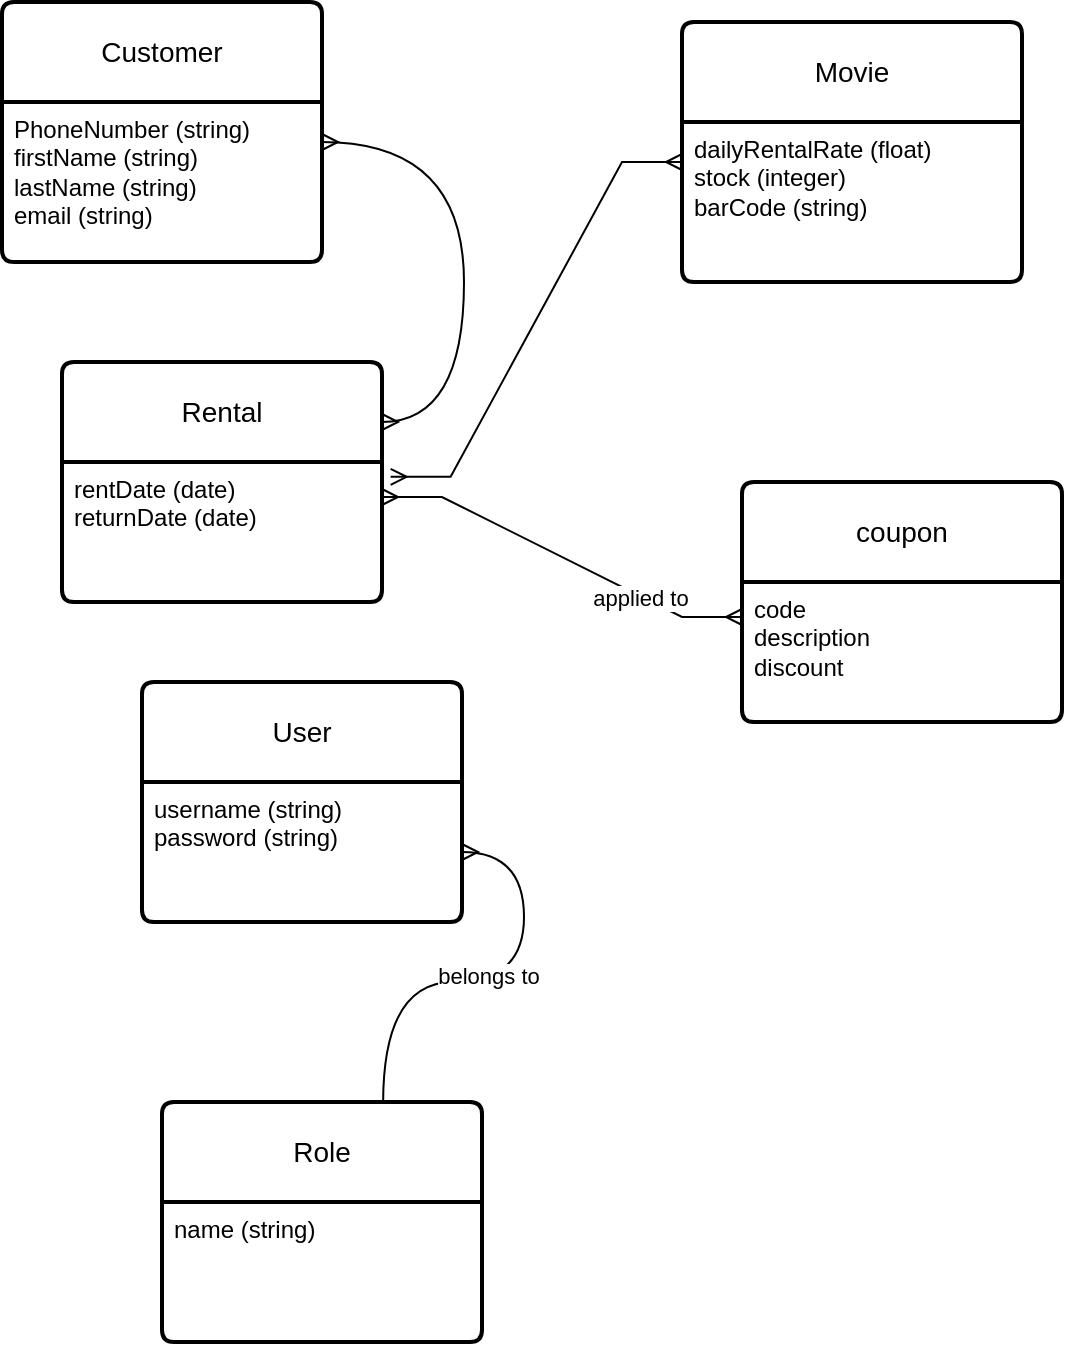 <mxfile version="21.4.0" type="github">
  <diagram name="Page-1" id="aUW4M_aZR9SC_788iQXB">
    <mxGraphModel dx="1218" dy="424" grid="1" gridSize="10" guides="1" tooltips="1" connect="1" arrows="1" fold="1" page="1" pageScale="1" pageWidth="850" pageHeight="1100" math="0" shadow="0">
      <root>
        <mxCell id="0" />
        <mxCell id="1" parent="0" />
        <mxCell id="tS1ngkbpHuZimv4KO4le-1" value="Movie" style="swimlane;childLayout=stackLayout;horizontal=1;startSize=50;horizontalStack=0;rounded=1;fontSize=14;fontStyle=0;strokeWidth=2;resizeParent=0;resizeLast=1;shadow=0;dashed=0;align=center;arcSize=4;whiteSpace=wrap;html=1;" vertex="1" parent="1">
          <mxGeometry x="340" y="210" width="170" height="130" as="geometry" />
        </mxCell>
        <mxCell id="tS1ngkbpHuZimv4KO4le-2" value="dailyRentalRate (float)&lt;br&gt;stock (integer)&lt;br&gt;barCode (string)" style="align=left;strokeColor=none;fillColor=none;spacingLeft=4;fontSize=12;verticalAlign=top;resizable=0;rotatable=0;part=1;html=1;" vertex="1" parent="tS1ngkbpHuZimv4KO4le-1">
          <mxGeometry y="50" width="170" height="80" as="geometry" />
        </mxCell>
        <mxCell id="tS1ngkbpHuZimv4KO4le-3" value="Customer" style="swimlane;childLayout=stackLayout;horizontal=1;startSize=50;horizontalStack=0;rounded=1;fontSize=14;fontStyle=0;strokeWidth=2;resizeParent=0;resizeLast=1;shadow=0;dashed=0;align=center;arcSize=4;whiteSpace=wrap;html=1;" vertex="1" parent="1">
          <mxGeometry y="200" width="160" height="130" as="geometry" />
        </mxCell>
        <mxCell id="tS1ngkbpHuZimv4KO4le-4" value="PhoneNumber (string)&lt;br&gt;firstName (string)&lt;br style=&quot;border-color: var(--border-color);&quot;&gt;lastName (string)&lt;br&gt;email (string)" style="align=left;strokeColor=none;fillColor=none;spacingLeft=4;fontSize=12;verticalAlign=top;resizable=0;rotatable=0;part=1;html=1;" vertex="1" parent="tS1ngkbpHuZimv4KO4le-3">
          <mxGeometry y="50" width="160" height="80" as="geometry" />
        </mxCell>
        <mxCell id="tS1ngkbpHuZimv4KO4le-11" value="User" style="swimlane;childLayout=stackLayout;horizontal=1;startSize=50;horizontalStack=0;rounded=1;fontSize=14;fontStyle=0;strokeWidth=2;resizeParent=0;resizeLast=1;shadow=0;dashed=0;align=center;arcSize=4;whiteSpace=wrap;html=1;" vertex="1" parent="1">
          <mxGeometry x="70" y="540" width="160" height="120" as="geometry" />
        </mxCell>
        <mxCell id="tS1ngkbpHuZimv4KO4le-12" value="username (string)&lt;br&gt;password (string)" style="align=left;strokeColor=none;fillColor=none;spacingLeft=4;fontSize=12;verticalAlign=top;resizable=0;rotatable=0;part=1;html=1;" vertex="1" parent="tS1ngkbpHuZimv4KO4le-11">
          <mxGeometry y="50" width="160" height="70" as="geometry" />
        </mxCell>
        <mxCell id="tS1ngkbpHuZimv4KO4le-20" value="" style="edgeStyle=entityRelationEdgeStyle;fontSize=12;html=1;endArrow=ERmany;startArrow=ERmany;rounded=0;entryX=0;entryY=0.25;entryDx=0;entryDy=0;entryPerimeter=0;exitX=1.027;exitY=0.106;exitDx=0;exitDy=0;exitPerimeter=0;" edge="1" parent="1" source="tS1ngkbpHuZimv4KO4le-25" target="tS1ngkbpHuZimv4KO4le-2">
          <mxGeometry width="100" height="100" relative="1" as="geometry">
            <mxPoint x="343.84" y="440.76" as="sourcePoint" />
            <mxPoint x="290" y="280" as="targetPoint" />
          </mxGeometry>
        </mxCell>
        <mxCell id="tS1ngkbpHuZimv4KO4le-24" value="Rental" style="swimlane;childLayout=stackLayout;horizontal=1;startSize=50;horizontalStack=0;rounded=1;fontSize=14;fontStyle=0;strokeWidth=2;resizeParent=0;resizeLast=1;shadow=0;dashed=0;align=center;arcSize=4;whiteSpace=wrap;html=1;" vertex="1" parent="1">
          <mxGeometry x="30" y="380" width="160" height="120" as="geometry" />
        </mxCell>
        <mxCell id="tS1ngkbpHuZimv4KO4le-25" value="rentDate (date)&lt;br&gt;returnDate (date)" style="align=left;strokeColor=none;fillColor=none;spacingLeft=4;fontSize=12;verticalAlign=top;resizable=0;rotatable=0;part=1;html=1;" vertex="1" parent="tS1ngkbpHuZimv4KO4le-24">
          <mxGeometry y="50" width="160" height="70" as="geometry" />
        </mxCell>
        <mxCell id="tS1ngkbpHuZimv4KO4le-26" value="coupon" style="swimlane;childLayout=stackLayout;horizontal=1;startSize=50;horizontalStack=0;rounded=1;fontSize=14;fontStyle=0;strokeWidth=2;resizeParent=0;resizeLast=1;shadow=0;dashed=0;align=center;arcSize=4;whiteSpace=wrap;html=1;" vertex="1" parent="1">
          <mxGeometry x="370" y="440" width="160" height="120" as="geometry" />
        </mxCell>
        <mxCell id="tS1ngkbpHuZimv4KO4le-27" value="code&lt;br&gt;description&lt;br&gt;discount" style="align=left;strokeColor=none;fillColor=none;spacingLeft=4;fontSize=12;verticalAlign=top;resizable=0;rotatable=0;part=1;html=1;" vertex="1" parent="tS1ngkbpHuZimv4KO4le-26">
          <mxGeometry y="50" width="160" height="70" as="geometry" />
        </mxCell>
        <mxCell id="tS1ngkbpHuZimv4KO4le-28" value="" style="edgeStyle=entityRelationEdgeStyle;fontSize=12;html=1;endArrow=ERmany;startArrow=ERmany;rounded=0;entryX=0;entryY=0.25;entryDx=0;entryDy=0;exitX=1;exitY=0.25;exitDx=0;exitDy=0;" edge="1" parent="1" source="tS1ngkbpHuZimv4KO4le-25" target="tS1ngkbpHuZimv4KO4le-27">
          <mxGeometry width="100" height="100" relative="1" as="geometry">
            <mxPoint x="290" y="500" as="sourcePoint" />
            <mxPoint x="390" y="400" as="targetPoint" />
          </mxGeometry>
        </mxCell>
        <mxCell id="tS1ngkbpHuZimv4KO4le-29" value="applied to" style="edgeLabel;html=1;align=center;verticalAlign=middle;resizable=0;points=[];" vertex="1" connectable="0" parent="tS1ngkbpHuZimv4KO4le-28">
          <mxGeometry x="0.454" y="-1" relative="1" as="geometry">
            <mxPoint as="offset" />
          </mxGeometry>
        </mxCell>
        <mxCell id="tS1ngkbpHuZimv4KO4le-34" value="" style="edgeStyle=orthogonalEdgeStyle;fontSize=12;html=1;endArrow=ERmany;startArrow=ERmany;rounded=0;curved=1;exitX=1;exitY=0.25;exitDx=0;exitDy=0;entryX=1;entryY=0.25;entryDx=0;entryDy=0;" edge="1" parent="1" source="tS1ngkbpHuZimv4KO4le-24" target="tS1ngkbpHuZimv4KO4le-4">
          <mxGeometry width="100" height="100" relative="1" as="geometry">
            <mxPoint x="190" y="350" as="sourcePoint" />
            <mxPoint x="230" y="230" as="targetPoint" />
            <Array as="points">
              <mxPoint x="231" y="410" />
              <mxPoint x="231" y="270" />
            </Array>
          </mxGeometry>
        </mxCell>
        <mxCell id="tS1ngkbpHuZimv4KO4le-35" value="Role" style="swimlane;childLayout=stackLayout;horizontal=1;startSize=50;horizontalStack=0;rounded=1;fontSize=14;fontStyle=0;strokeWidth=2;resizeParent=0;resizeLast=1;shadow=0;dashed=0;align=center;arcSize=4;whiteSpace=wrap;html=1;" vertex="1" parent="1">
          <mxGeometry x="80" y="750" width="160" height="120" as="geometry" />
        </mxCell>
        <mxCell id="tS1ngkbpHuZimv4KO4le-36" value="name (string)" style="align=left;strokeColor=none;fillColor=none;spacingLeft=4;fontSize=12;verticalAlign=top;resizable=0;rotatable=0;part=1;html=1;" vertex="1" parent="tS1ngkbpHuZimv4KO4le-35">
          <mxGeometry y="50" width="160" height="70" as="geometry" />
        </mxCell>
        <mxCell id="tS1ngkbpHuZimv4KO4le-37" value="" style="edgeStyle=orthogonalEdgeStyle;fontSize=12;html=1;endArrow=ERmany;rounded=0;exitX=0.691;exitY=0.004;exitDx=0;exitDy=0;exitPerimeter=0;curved=1;entryX=1;entryY=0.5;entryDx=0;entryDy=0;" edge="1" parent="1" source="tS1ngkbpHuZimv4KO4le-35" target="tS1ngkbpHuZimv4KO4le-12">
          <mxGeometry width="100" height="100" relative="1" as="geometry">
            <mxPoint x="200" y="740" as="sourcePoint" />
            <mxPoint x="260" y="610" as="targetPoint" />
            <Array as="points">
              <mxPoint x="191" y="690" />
              <mxPoint x="261" y="690" />
              <mxPoint x="261" y="625" />
            </Array>
          </mxGeometry>
        </mxCell>
        <mxCell id="tS1ngkbpHuZimv4KO4le-38" value="belongs to" style="edgeLabel;html=1;align=center;verticalAlign=middle;resizable=0;points=[];" vertex="1" connectable="0" parent="tS1ngkbpHuZimv4KO4le-37">
          <mxGeometry x="-0.01" y="3" relative="1" as="geometry">
            <mxPoint as="offset" />
          </mxGeometry>
        </mxCell>
      </root>
    </mxGraphModel>
  </diagram>
</mxfile>

